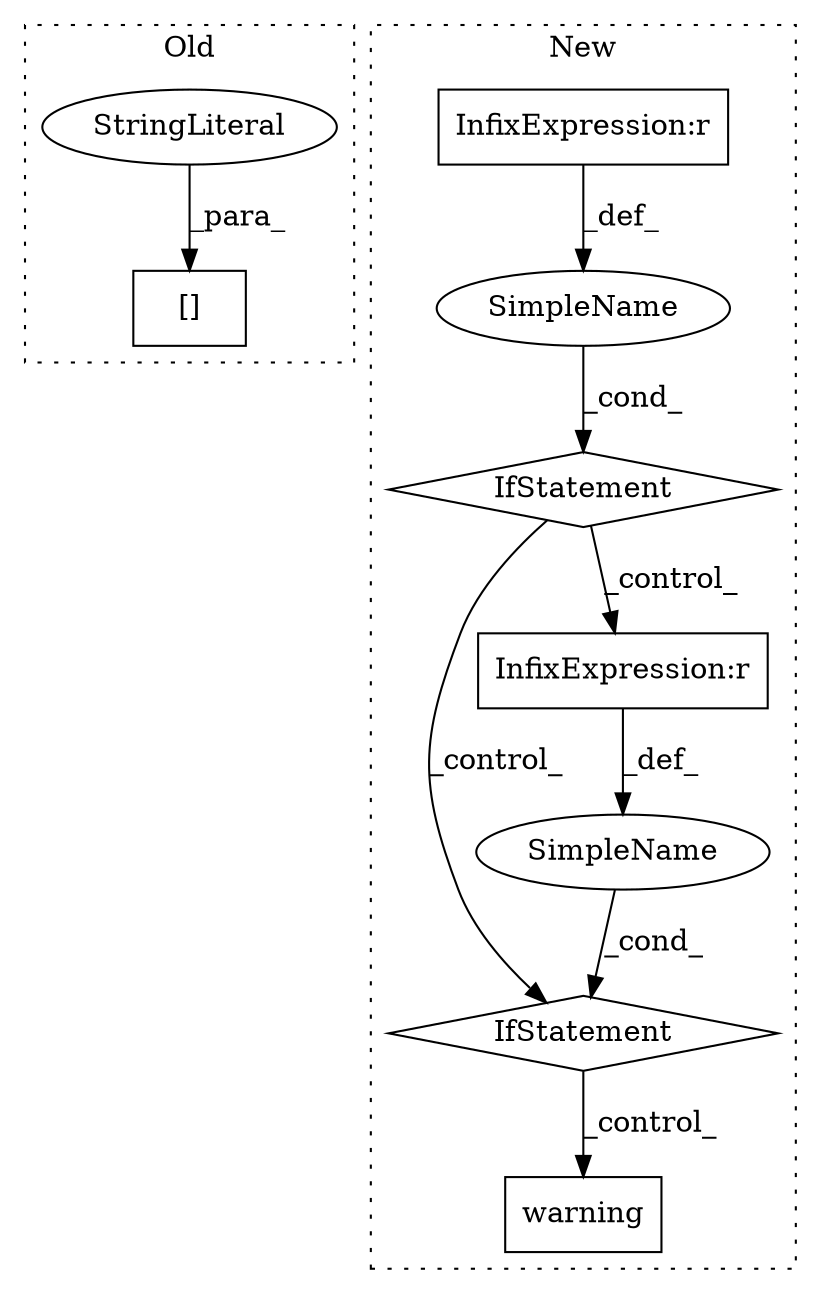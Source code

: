 digraph G {
subgraph cluster0 {
1 [label="[]" a="2" s="3923,3957" l="25,1" shape="box"];
5 [label="StringLiteral" a="45" s="3948" l="9" shape="ellipse"];
label = "Old";
style="dotted";
}
subgraph cluster1 {
2 [label="warning" a="32" s="4747" l="9" shape="box"];
3 [label="IfStatement" a="25" s="4663,4697" l="4,2" shape="diamond"];
4 [label="SimpleName" a="42" s="" l="" shape="ellipse"];
6 [label="SimpleName" a="42" s="" l="" shape="ellipse"];
7 [label="IfStatement" a="25" s="4511,4545" l="4,2" shape="diamond"];
8 [label="InfixExpression:r" a="27" s="4689" l="4" shape="box"];
9 [label="InfixExpression:r" a="27" s="4537" l="4" shape="box"];
label = "New";
style="dotted";
}
3 -> 2 [label="_control_"];
4 -> 3 [label="_cond_"];
5 -> 1 [label="_para_"];
6 -> 7 [label="_cond_"];
7 -> 3 [label="_control_"];
7 -> 8 [label="_control_"];
8 -> 4 [label="_def_"];
9 -> 6 [label="_def_"];
}